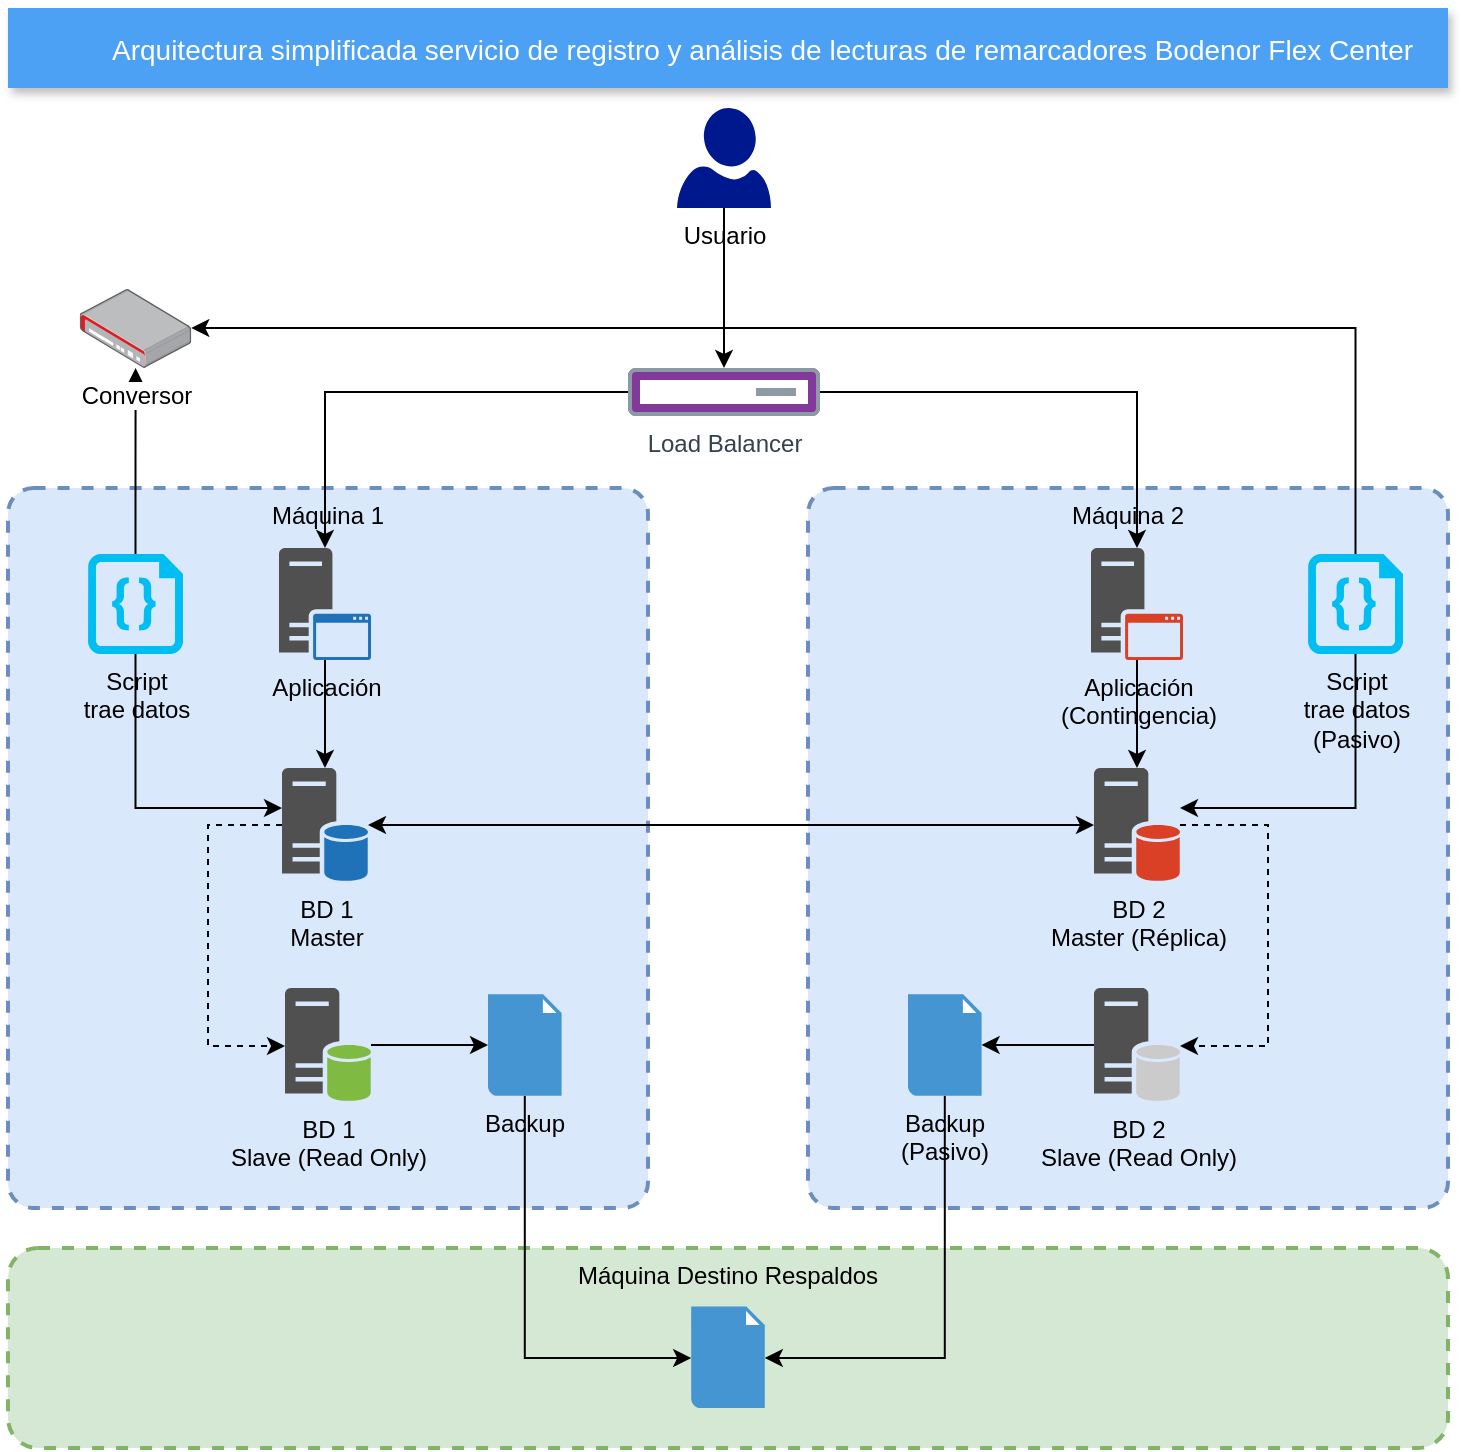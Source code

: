 <mxfile version="13.9.9" type="device"><diagram id="kZTbgo2tzhcCriUQQdZk" name="Página-1"><mxGraphModel dx="1437" dy="860" grid="1" gridSize="10" guides="1" tooltips="1" connect="1" arrows="1" fold="1" page="1" pageScale="1" pageWidth="827" pageHeight="1169" math="0" shadow="0"><root><mxCell id="0"/><mxCell id="1" parent="0"/><mxCell id="qio7kvoojWwj5mLlL-FS-1" value="Máquina 1" style="rounded=1;whiteSpace=wrap;html=1;arcSize=4;verticalAlign=top;fillColor=#dae8fc;strokeColor=#6c8ebf;dashed=1;strokeWidth=2;" vertex="1" parent="1"><mxGeometry x="10" y="250" width="320" height="360" as="geometry"/></mxCell><mxCell id="qio7kvoojWwj5mLlL-FS-2" value="Máquina 2" style="rounded=1;whiteSpace=wrap;html=1;arcSize=4;verticalAlign=top;fillColor=#dae8fc;strokeColor=#6c8ebf;dashed=1;strokeWidth=2;" vertex="1" parent="1"><mxGeometry x="410" y="250" width="320" height="360" as="geometry"/></mxCell><mxCell id="qio7kvoojWwj5mLlL-FS-33" style="edgeStyle=orthogonalEdgeStyle;rounded=0;orthogonalLoop=1;jettySize=auto;html=1;startArrow=none;startFill=0;" edge="1" parent="1" source="qio7kvoojWwj5mLlL-FS-3" target="qio7kvoojWwj5mLlL-FS-5"><mxGeometry relative="1" as="geometry"/></mxCell><mxCell id="qio7kvoojWwj5mLlL-FS-3" value="Aplicación" style="pointerEvents=1;shadow=0;dashed=0;html=1;strokeColor=none;fillColor=#505050;labelPosition=center;verticalLabelPosition=bottom;verticalAlign=top;outlineConnect=0;align=center;shape=mxgraph.office.servers.application_server_blue;" vertex="1" parent="1"><mxGeometry x="145.5" y="280" width="46" height="56" as="geometry"/></mxCell><mxCell id="qio7kvoojWwj5mLlL-FS-34" style="edgeStyle=orthogonalEdgeStyle;rounded=0;orthogonalLoop=1;jettySize=auto;html=1;startArrow=none;startFill=0;" edge="1" parent="1" source="qio7kvoojWwj5mLlL-FS-4" target="qio7kvoojWwj5mLlL-FS-6"><mxGeometry relative="1" as="geometry"/></mxCell><mxCell id="qio7kvoojWwj5mLlL-FS-4" value="Aplicación&lt;br&gt;(Contingencia)" style="pointerEvents=1;shadow=0;dashed=0;html=1;strokeColor=none;fillColor=#505050;labelPosition=center;verticalLabelPosition=bottom;verticalAlign=top;outlineConnect=0;align=center;shape=mxgraph.office.servers.application_server_orange;" vertex="1" parent="1"><mxGeometry x="551.5" y="280" width="46" height="56" as="geometry"/></mxCell><mxCell id="qio7kvoojWwj5mLlL-FS-11" style="edgeStyle=orthogonalEdgeStyle;rounded=0;orthogonalLoop=1;jettySize=auto;html=1;startArrow=classic;startFill=1;" edge="1" parent="1" source="qio7kvoojWwj5mLlL-FS-5" target="qio7kvoojWwj5mLlL-FS-6"><mxGeometry relative="1" as="geometry"/></mxCell><mxCell id="qio7kvoojWwj5mLlL-FS-12" style="edgeStyle=orthogonalEdgeStyle;rounded=0;orthogonalLoop=1;jettySize=auto;html=1;startArrow=none;startFill=0;dashed=1;" edge="1" parent="1" source="qio7kvoojWwj5mLlL-FS-5" target="qio7kvoojWwj5mLlL-FS-7"><mxGeometry relative="1" as="geometry"><Array as="points"><mxPoint x="110" y="419"/><mxPoint x="110" y="529"/></Array></mxGeometry></mxCell><mxCell id="qio7kvoojWwj5mLlL-FS-5" value="BD 1&lt;br&gt;Master" style="shadow=0;dashed=0;html=1;strokeColor=none;fillColor=#505050;labelPosition=center;verticalLabelPosition=bottom;verticalAlign=top;outlineConnect=0;align=center;shape=mxgraph.office.databases.database_server_blue;" vertex="1" parent="1"><mxGeometry x="147" y="390" width="43" height="57" as="geometry"/></mxCell><mxCell id="qio7kvoojWwj5mLlL-FS-13" style="edgeStyle=orthogonalEdgeStyle;rounded=0;orthogonalLoop=1;jettySize=auto;html=1;dashed=1;startArrow=none;startFill=0;" edge="1" parent="1" source="qio7kvoojWwj5mLlL-FS-6" target="qio7kvoojWwj5mLlL-FS-9"><mxGeometry relative="1" as="geometry"><Array as="points"><mxPoint x="640" y="419"/><mxPoint x="640" y="529"/></Array></mxGeometry></mxCell><mxCell id="qio7kvoojWwj5mLlL-FS-6" value="BD 2&lt;br&gt;Master (Réplica)" style="shadow=0;dashed=0;html=1;strokeColor=none;fillColor=#505050;labelPosition=center;verticalLabelPosition=bottom;verticalAlign=top;outlineConnect=0;align=center;shape=mxgraph.office.databases.database_server_orange;" vertex="1" parent="1"><mxGeometry x="553" y="390" width="43" height="57" as="geometry"/></mxCell><mxCell id="qio7kvoojWwj5mLlL-FS-23" style="edgeStyle=orthogonalEdgeStyle;rounded=0;orthogonalLoop=1;jettySize=auto;html=1;startArrow=none;startFill=0;" edge="1" parent="1" source="qio7kvoojWwj5mLlL-FS-7" target="qio7kvoojWwj5mLlL-FS-19"><mxGeometry relative="1" as="geometry"/></mxCell><mxCell id="qio7kvoojWwj5mLlL-FS-7" value="BD 1&lt;br&gt;Slave (Read Only)" style="shadow=0;dashed=0;html=1;strokeColor=none;fillColor=#505050;labelPosition=center;verticalLabelPosition=bottom;verticalAlign=top;outlineConnect=0;align=center;shape=mxgraph.office.databases.database_server_green;" vertex="1" parent="1"><mxGeometry x="148.5" y="500" width="43" height="57" as="geometry"/></mxCell><mxCell id="qio7kvoojWwj5mLlL-FS-27" style="edgeStyle=orthogonalEdgeStyle;rounded=0;orthogonalLoop=1;jettySize=auto;html=1;startArrow=none;startFill=0;" edge="1" parent="1" source="qio7kvoojWwj5mLlL-FS-9" target="qio7kvoojWwj5mLlL-FS-26"><mxGeometry relative="1" as="geometry"/></mxCell><mxCell id="qio7kvoojWwj5mLlL-FS-9" value="BD 2&lt;br&gt;Slave (Read Only)" style="shadow=0;dashed=0;html=1;strokeColor=none;fillColor=#505050;labelPosition=center;verticalLabelPosition=bottom;verticalAlign=top;outlineConnect=0;align=center;shape=mxgraph.office.databases.database_server_ghosted;" vertex="1" parent="1"><mxGeometry x="553" y="500" width="43" height="57" as="geometry"/></mxCell><mxCell id="qio7kvoojWwj5mLlL-FS-16" style="edgeStyle=orthogonalEdgeStyle;rounded=0;orthogonalLoop=1;jettySize=auto;html=1;startArrow=none;startFill=0;" edge="1" parent="1" source="qio7kvoojWwj5mLlL-FS-10" target="qio7kvoojWwj5mLlL-FS-3"><mxGeometry relative="1" as="geometry"/></mxCell><mxCell id="qio7kvoojWwj5mLlL-FS-25" style="edgeStyle=orthogonalEdgeStyle;rounded=0;orthogonalLoop=1;jettySize=auto;html=1;startArrow=none;startFill=0;" edge="1" parent="1" source="qio7kvoojWwj5mLlL-FS-10" target="qio7kvoojWwj5mLlL-FS-4"><mxGeometry relative="1" as="geometry"/></mxCell><mxCell id="qio7kvoojWwj5mLlL-FS-10" value="Load Balancer" style="aspect=fixed;perimeter=ellipsePerimeter;html=1;align=center;fontSize=12;verticalAlign=top;fontColor=#364149;shadow=0;dashed=0;image;image=img/lib/cumulus/netq_telemetry_server.svg;" vertex="1" parent="1"><mxGeometry x="320" y="190" width="96" height="24" as="geometry"/></mxCell><mxCell id="qio7kvoojWwj5mLlL-FS-15" style="edgeStyle=orthogonalEdgeStyle;rounded=0;orthogonalLoop=1;jettySize=auto;html=1;entryX=0.5;entryY=0;entryDx=0;entryDy=0;startArrow=none;startFill=0;" edge="1" parent="1" source="qio7kvoojWwj5mLlL-FS-14" target="qio7kvoojWwj5mLlL-FS-10"><mxGeometry relative="1" as="geometry"/></mxCell><mxCell id="qio7kvoojWwj5mLlL-FS-14" value="Usuario" style="aspect=fixed;pointerEvents=1;shadow=0;dashed=0;html=1;strokeColor=none;labelPosition=center;verticalLabelPosition=bottom;verticalAlign=top;align=center;fillColor=#00188D;shape=mxgraph.azure.user" vertex="1" parent="1"><mxGeometry x="344.5" y="60" width="47" height="50" as="geometry"/></mxCell><mxCell id="qio7kvoojWwj5mLlL-FS-18" value="Máquina Destino Respaldos" style="rounded=1;whiteSpace=wrap;html=1;dashed=1;strokeWidth=2;verticalAlign=top;fillColor=#d5e8d4;strokeColor=#82b366;" vertex="1" parent="1"><mxGeometry x="10" y="630" width="720" height="100" as="geometry"/></mxCell><mxCell id="qio7kvoojWwj5mLlL-FS-24" style="edgeStyle=orthogonalEdgeStyle;rounded=0;orthogonalLoop=1;jettySize=auto;html=1;startArrow=none;startFill=0;" edge="1" parent="1" source="qio7kvoojWwj5mLlL-FS-19" target="qio7kvoojWwj5mLlL-FS-22"><mxGeometry relative="1" as="geometry"><mxPoint x="268.4" y="640" as="targetPoint"/><Array as="points"><mxPoint x="268" y="685"/></Array></mxGeometry></mxCell><mxCell id="qio7kvoojWwj5mLlL-FS-19" value="Backup" style="shadow=0;dashed=0;html=1;strokeColor=none;fillColor=#4495D1;labelPosition=center;verticalLabelPosition=bottom;verticalAlign=top;align=center;outlineConnect=0;shape=mxgraph.veeam.2d.file;" vertex="1" parent="1"><mxGeometry x="250" y="503.1" width="36.8" height="50.8" as="geometry"/></mxCell><mxCell id="qio7kvoojWwj5mLlL-FS-22" value="" style="shadow=0;dashed=0;html=1;strokeColor=none;fillColor=#4495D1;labelPosition=center;verticalLabelPosition=bottom;verticalAlign=top;align=center;outlineConnect=0;shape=mxgraph.veeam.2d.file;" vertex="1" parent="1"><mxGeometry x="351.6" y="659.2" width="36.8" height="50.8" as="geometry"/></mxCell><mxCell id="qio7kvoojWwj5mLlL-FS-28" style="edgeStyle=orthogonalEdgeStyle;rounded=0;orthogonalLoop=1;jettySize=auto;html=1;startArrow=none;startFill=0;" edge="1" parent="1" source="qio7kvoojWwj5mLlL-FS-26" target="qio7kvoojWwj5mLlL-FS-22"><mxGeometry relative="1" as="geometry"><Array as="points"><mxPoint x="478" y="685"/></Array></mxGeometry></mxCell><mxCell id="qio7kvoojWwj5mLlL-FS-26" value="Backup&lt;br&gt;(Pasivo)" style="shadow=0;dashed=0;html=1;strokeColor=none;fillColor=#4495D1;labelPosition=center;verticalLabelPosition=bottom;verticalAlign=top;align=center;outlineConnect=0;shape=mxgraph.veeam.2d.file;" vertex="1" parent="1"><mxGeometry x="460" y="503.1" width="36.8" height="50.8" as="geometry"/></mxCell><mxCell id="qio7kvoojWwj5mLlL-FS-31" style="edgeStyle=orthogonalEdgeStyle;rounded=0;orthogonalLoop=1;jettySize=auto;html=1;startArrow=none;startFill=0;" edge="1" parent="1" source="qio7kvoojWwj5mLlL-FS-29" target="qio7kvoojWwj5mLlL-FS-30"><mxGeometry relative="1" as="geometry"/></mxCell><mxCell id="qio7kvoojWwj5mLlL-FS-32" style="edgeStyle=orthogonalEdgeStyle;rounded=0;orthogonalLoop=1;jettySize=auto;html=1;startArrow=none;startFill=0;" edge="1" parent="1" source="qio7kvoojWwj5mLlL-FS-29" target="qio7kvoojWwj5mLlL-FS-5"><mxGeometry relative="1" as="geometry"><Array as="points"><mxPoint x="74" y="410"/></Array></mxGeometry></mxCell><mxCell id="qio7kvoojWwj5mLlL-FS-29" value="Script&lt;br&gt;trae datos" style="verticalLabelPosition=bottom;html=1;verticalAlign=top;align=center;strokeColor=none;fillColor=#00BEF2;shape=mxgraph.azure.code_file;pointerEvents=1;dashed=1;" vertex="1" parent="1"><mxGeometry x="50" y="283" width="47.5" height="50" as="geometry"/></mxCell><mxCell id="qio7kvoojWwj5mLlL-FS-30" value="Conversor" style="points=[];aspect=fixed;html=1;align=center;shadow=0;dashed=0;image;image=img/lib/allied_telesis/security/Router_VPN.svg;strokeWidth=2;" vertex="1" parent="1"><mxGeometry x="45.85" y="150.4" width="55.8" height="39.6" as="geometry"/></mxCell><mxCell id="qio7kvoojWwj5mLlL-FS-36" style="edgeStyle=orthogonalEdgeStyle;rounded=0;orthogonalLoop=1;jettySize=auto;html=1;startArrow=none;startFill=0;" edge="1" parent="1" source="qio7kvoojWwj5mLlL-FS-35" target="qio7kvoojWwj5mLlL-FS-6"><mxGeometry relative="1" as="geometry"><Array as="points"><mxPoint x="684" y="410"/></Array></mxGeometry></mxCell><mxCell id="qio7kvoojWwj5mLlL-FS-37" style="edgeStyle=orthogonalEdgeStyle;rounded=0;orthogonalLoop=1;jettySize=auto;html=1;startArrow=none;startFill=0;" edge="1" parent="1" source="qio7kvoojWwj5mLlL-FS-35" target="qio7kvoojWwj5mLlL-FS-30"><mxGeometry relative="1" as="geometry"><Array as="points"><mxPoint x="684" y="170"/></Array></mxGeometry></mxCell><mxCell id="qio7kvoojWwj5mLlL-FS-35" value="Script&lt;br&gt;trae datos&lt;br&gt;(Pasivo)" style="verticalLabelPosition=bottom;html=1;verticalAlign=top;align=center;strokeColor=none;fillColor=#00BEF2;shape=mxgraph.azure.code_file;pointerEvents=1;dashed=1;" vertex="1" parent="1"><mxGeometry x="660" y="283" width="47.5" height="50" as="geometry"/></mxCell><mxCell id="qio7kvoojWwj5mLlL-FS-38" value="Arquitectura simplificada servicio de registro y análisis de lecturas de remarcadores Bodenor Flex Center" style="fillColor=#4DA1F5;strokeColor=none;shadow=1;gradientColor=none;fontSize=14;align=left;spacingLeft=50;fontColor=#ffffff;dashed=1;" vertex="1" parent="1"><mxGeometry x="10" y="10" width="720" height="40" as="geometry"/></mxCell></root></mxGraphModel></diagram></mxfile>